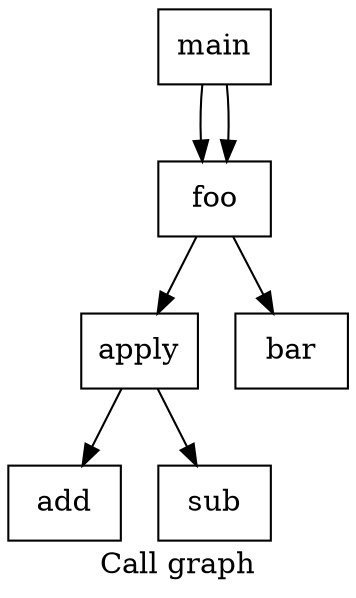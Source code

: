 digraph "Call graph" {
	label="Call graph";

	Node0x6000037cd500 [shape=record,label="{add}"];
	Node0x6000037cd590 [shape=record,label="{sub}"];
	Node0x6000037cd5c0 [shape=record,label="{apply}"];
	Node0x6000037cd5c0 -> Node0x6000037cd590;
	Node0x6000037cd5c0 -> Node0x6000037cd500;
	Node0x6000037cd650 [shape=record,label="{bar}"];
	Node0x6000037cd6b0 [shape=record,label="{foo}"];
	Node0x6000037cd6b0 -> Node0x6000037cd650;
	Node0x6000037cd6b0 -> Node0x6000037cd5c0;
	Node0x6000037cd710 [shape=record,label="{main}"];
	Node0x6000037cd710 -> Node0x6000037cd6b0;
	Node0x6000037cd710 -> Node0x6000037cd6b0;
}
